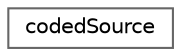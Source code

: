 digraph "Graphical Class Hierarchy"
{
 // LATEX_PDF_SIZE
  bgcolor="transparent";
  edge [fontname=Helvetica,fontsize=10,labelfontname=Helvetica,labelfontsize=10];
  node [fontname=Helvetica,fontsize=10,shape=box,height=0.2,width=0.4];
  rankdir="LR";
  Node0 [id="Node000000",label="codedSource",height=0.2,width=0.4,color="grey40", fillcolor="white", style="filled",URL="$classFoam_1_1fv_1_1codedSource.html",tooltip="Constructs on-the-fly fvOption source."];
}
